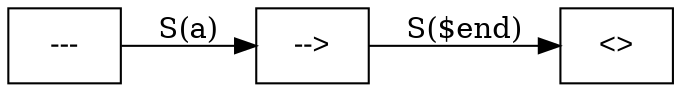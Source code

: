 digraph finite_state_machine {
		rankdir=LR;
		size="8,5"
		node [fontname="Arial"; shape = box];
	A [label="---"];
	B [label="-->"];
	C [label="<>"];
	A -> B	[ label = "S(a)" ];
	B -> C	[ label = "S($end)" ];
}
